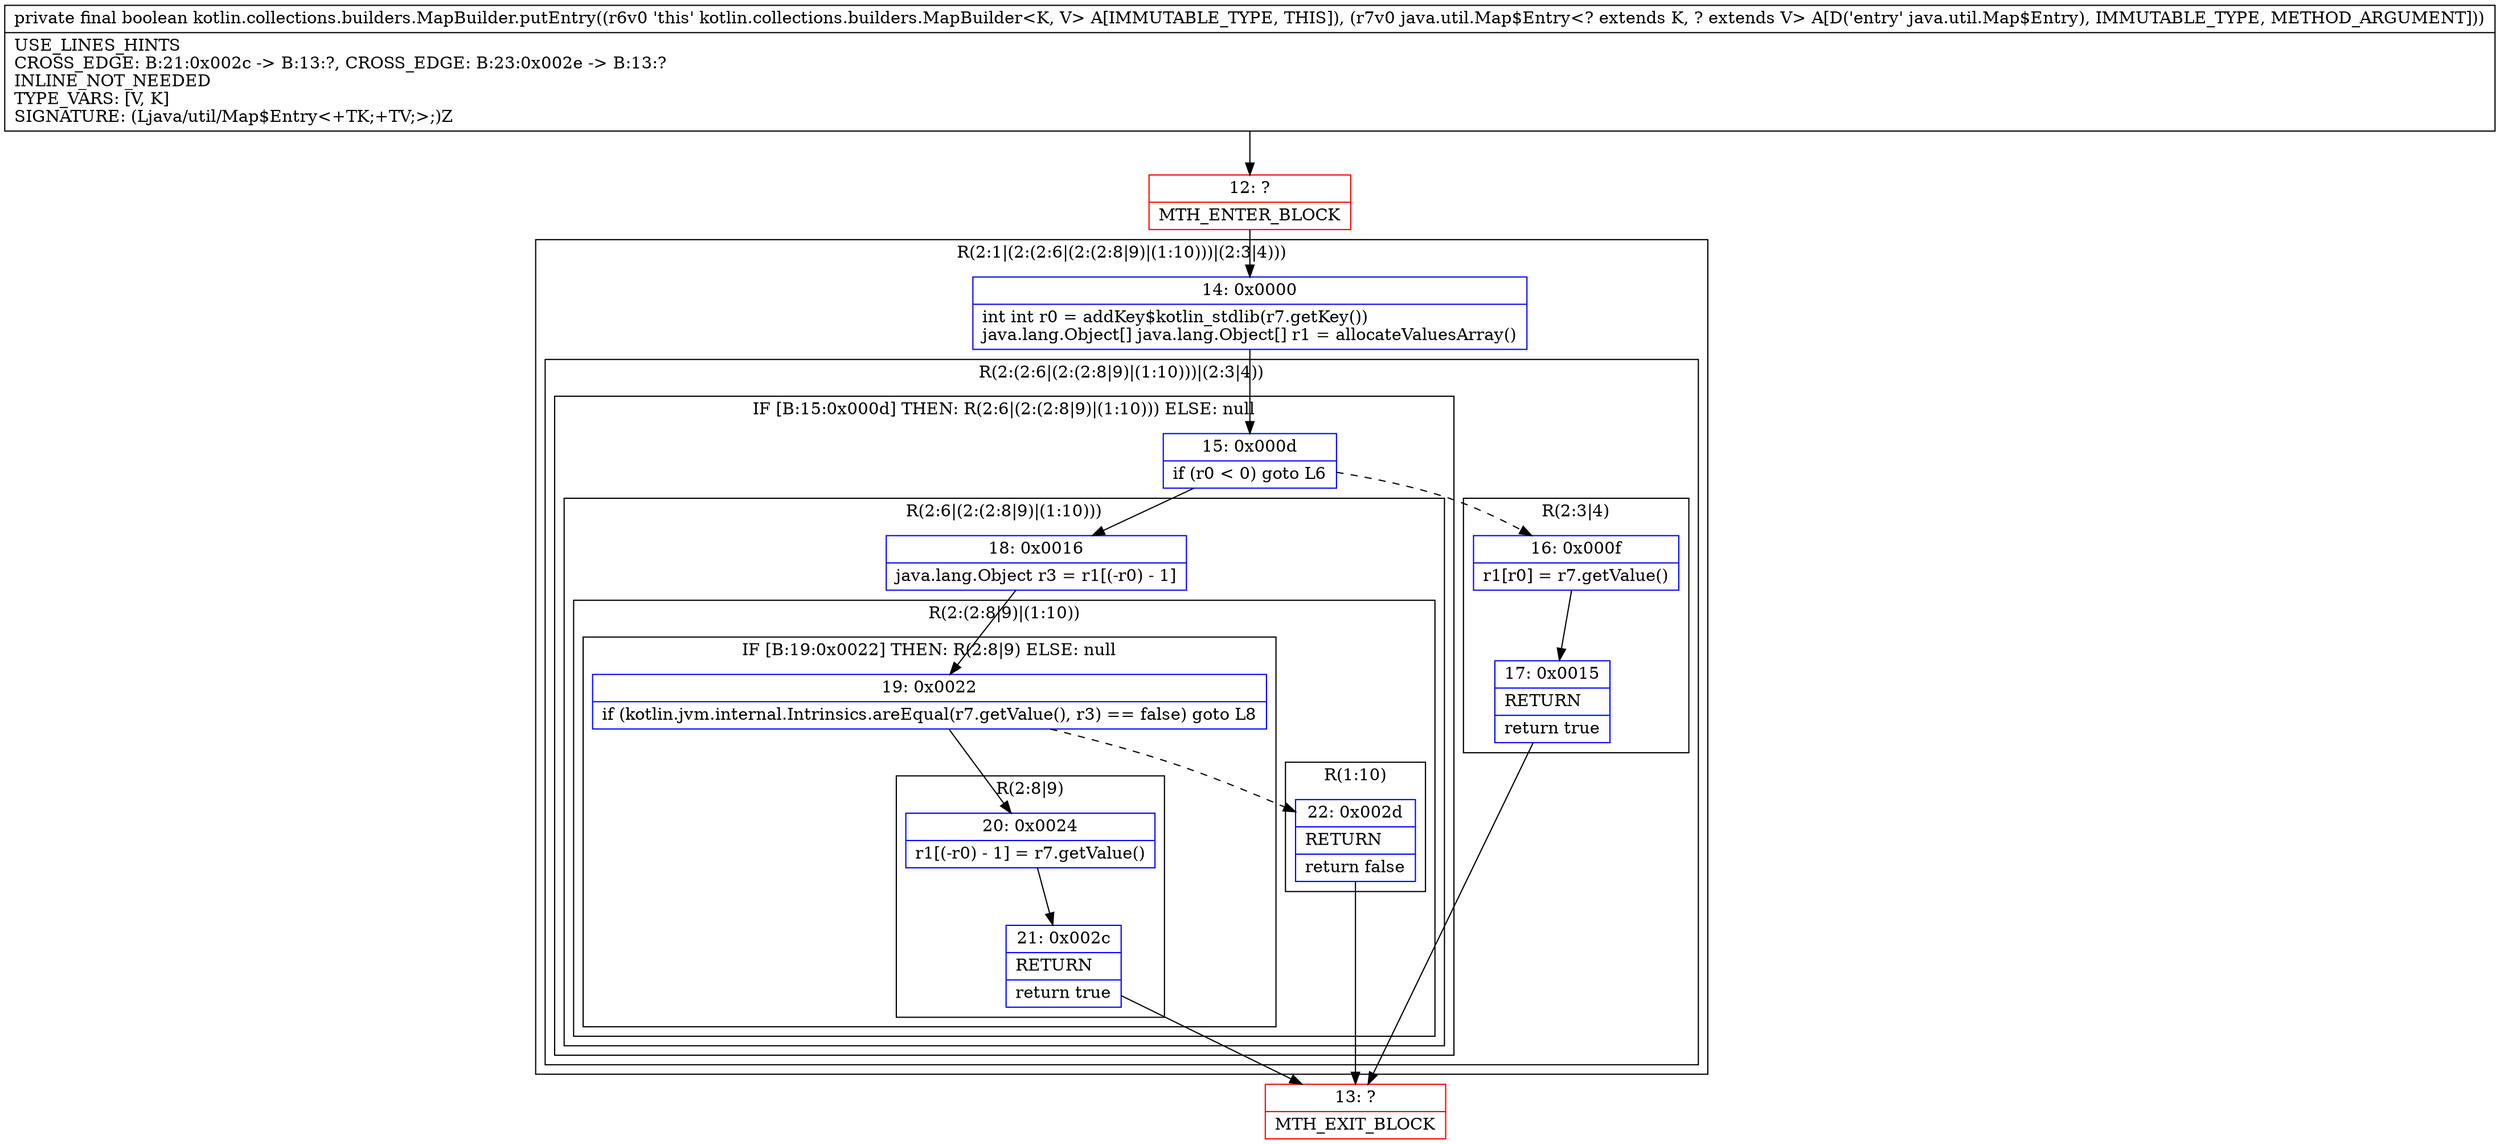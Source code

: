 digraph "CFG forkotlin.collections.builders.MapBuilder.putEntry(Ljava\/util\/Map$Entry;)Z" {
subgraph cluster_Region_1737236285 {
label = "R(2:1|(2:(2:6|(2:(2:8|9)|(1:10)))|(2:3|4)))";
node [shape=record,color=blue];
Node_14 [shape=record,label="{14\:\ 0x0000|int int r0 = addKey$kotlin_stdlib(r7.getKey())\ljava.lang.Object[] java.lang.Object[] r1 = allocateValuesArray()\l}"];
subgraph cluster_Region_1426256273 {
label = "R(2:(2:6|(2:(2:8|9)|(1:10)))|(2:3|4))";
node [shape=record,color=blue];
subgraph cluster_IfRegion_474432483 {
label = "IF [B:15:0x000d] THEN: R(2:6|(2:(2:8|9)|(1:10))) ELSE: null";
node [shape=record,color=blue];
Node_15 [shape=record,label="{15\:\ 0x000d|if (r0 \< 0) goto L6\l}"];
subgraph cluster_Region_943339237 {
label = "R(2:6|(2:(2:8|9)|(1:10)))";
node [shape=record,color=blue];
Node_18 [shape=record,label="{18\:\ 0x0016|java.lang.Object r3 = r1[(\-r0) \- 1]\l}"];
subgraph cluster_Region_1688208456 {
label = "R(2:(2:8|9)|(1:10))";
node [shape=record,color=blue];
subgraph cluster_IfRegion_425893324 {
label = "IF [B:19:0x0022] THEN: R(2:8|9) ELSE: null";
node [shape=record,color=blue];
Node_19 [shape=record,label="{19\:\ 0x0022|if (kotlin.jvm.internal.Intrinsics.areEqual(r7.getValue(), r3) == false) goto L8\l}"];
subgraph cluster_Region_946736192 {
label = "R(2:8|9)";
node [shape=record,color=blue];
Node_20 [shape=record,label="{20\:\ 0x0024|r1[(\-r0) \- 1] = r7.getValue()\l}"];
Node_21 [shape=record,label="{21\:\ 0x002c|RETURN\l|return true\l}"];
}
}
subgraph cluster_Region_630293503 {
label = "R(1:10)";
node [shape=record,color=blue];
Node_22 [shape=record,label="{22\:\ 0x002d|RETURN\l|return false\l}"];
}
}
}
}
subgraph cluster_Region_1067227527 {
label = "R(2:3|4)";
node [shape=record,color=blue];
Node_16 [shape=record,label="{16\:\ 0x000f|r1[r0] = r7.getValue()\l}"];
Node_17 [shape=record,label="{17\:\ 0x0015|RETURN\l|return true\l}"];
}
}
}
Node_12 [shape=record,color=red,label="{12\:\ ?|MTH_ENTER_BLOCK\l}"];
Node_13 [shape=record,color=red,label="{13\:\ ?|MTH_EXIT_BLOCK\l}"];
MethodNode[shape=record,label="{private final boolean kotlin.collections.builders.MapBuilder.putEntry((r6v0 'this' kotlin.collections.builders.MapBuilder\<K, V\> A[IMMUTABLE_TYPE, THIS]), (r7v0 java.util.Map$Entry\<? extends K, ? extends V\> A[D('entry' java.util.Map$Entry), IMMUTABLE_TYPE, METHOD_ARGUMENT]))  | USE_LINES_HINTS\lCROSS_EDGE: B:21:0x002c \-\> B:13:?, CROSS_EDGE: B:23:0x002e \-\> B:13:?\lINLINE_NOT_NEEDED\lTYPE_VARS: [V, K]\lSIGNATURE: (Ljava\/util\/Map$Entry\<+TK;+TV;\>;)Z\l}"];
MethodNode -> Node_12;Node_14 -> Node_15;
Node_15 -> Node_16[style=dashed];
Node_15 -> Node_18;
Node_18 -> Node_19;
Node_19 -> Node_20;
Node_19 -> Node_22[style=dashed];
Node_20 -> Node_21;
Node_21 -> Node_13;
Node_22 -> Node_13;
Node_16 -> Node_17;
Node_17 -> Node_13;
Node_12 -> Node_14;
}

